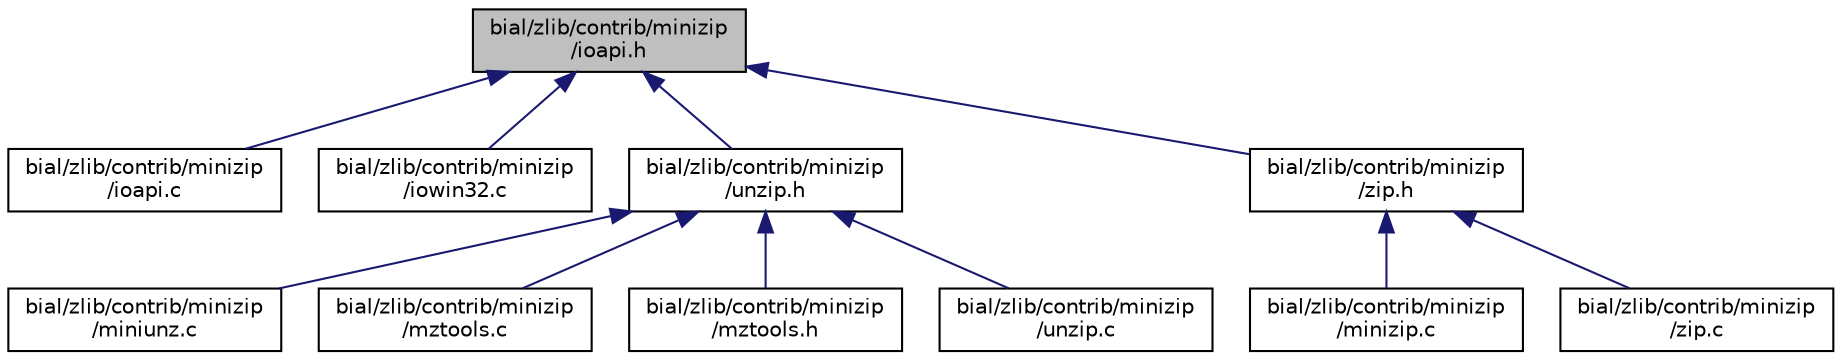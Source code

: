 digraph "bial/zlib/contrib/minizip/ioapi.h"
{
  edge [fontname="Helvetica",fontsize="10",labelfontname="Helvetica",labelfontsize="10"];
  node [fontname="Helvetica",fontsize="10",shape=record];
  Node1 [label="bial/zlib/contrib/minizip\l/ioapi.h",height=0.2,width=0.4,color="black", fillcolor="grey75", style="filled", fontcolor="black"];
  Node1 -> Node2 [dir="back",color="midnightblue",fontsize="10",style="solid",fontname="Helvetica"];
  Node2 [label="bial/zlib/contrib/minizip\l/ioapi.c",height=0.2,width=0.4,color="black", fillcolor="white", style="filled",URL="$ioapi_8c.html"];
  Node1 -> Node3 [dir="back",color="midnightblue",fontsize="10",style="solid",fontname="Helvetica"];
  Node3 [label="bial/zlib/contrib/minizip\l/iowin32.c",height=0.2,width=0.4,color="black", fillcolor="white", style="filled",URL="$iowin32_8c.html"];
  Node1 -> Node4 [dir="back",color="midnightblue",fontsize="10",style="solid",fontname="Helvetica"];
  Node4 [label="bial/zlib/contrib/minizip\l/unzip.h",height=0.2,width=0.4,color="black", fillcolor="white", style="filled",URL="$unzip_8h.html"];
  Node4 -> Node5 [dir="back",color="midnightblue",fontsize="10",style="solid",fontname="Helvetica"];
  Node5 [label="bial/zlib/contrib/minizip\l/miniunz.c",height=0.2,width=0.4,color="black", fillcolor="white", style="filled",URL="$miniunz_8c.html"];
  Node4 -> Node6 [dir="back",color="midnightblue",fontsize="10",style="solid",fontname="Helvetica"];
  Node6 [label="bial/zlib/contrib/minizip\l/mztools.c",height=0.2,width=0.4,color="black", fillcolor="white", style="filled",URL="$mztools_8c.html"];
  Node4 -> Node7 [dir="back",color="midnightblue",fontsize="10",style="solid",fontname="Helvetica"];
  Node7 [label="bial/zlib/contrib/minizip\l/mztools.h",height=0.2,width=0.4,color="black", fillcolor="white", style="filled",URL="$mztools_8h.html"];
  Node4 -> Node8 [dir="back",color="midnightblue",fontsize="10",style="solid",fontname="Helvetica"];
  Node8 [label="bial/zlib/contrib/minizip\l/unzip.c",height=0.2,width=0.4,color="black", fillcolor="white", style="filled",URL="$unzip_8c.html"];
  Node1 -> Node9 [dir="back",color="midnightblue",fontsize="10",style="solid",fontname="Helvetica"];
  Node9 [label="bial/zlib/contrib/minizip\l/zip.h",height=0.2,width=0.4,color="black", fillcolor="white", style="filled",URL="$zip_8h.html"];
  Node9 -> Node10 [dir="back",color="midnightblue",fontsize="10",style="solid",fontname="Helvetica"];
  Node10 [label="bial/zlib/contrib/minizip\l/minizip.c",height=0.2,width=0.4,color="black", fillcolor="white", style="filled",URL="$minizip_8c.html"];
  Node9 -> Node11 [dir="back",color="midnightblue",fontsize="10",style="solid",fontname="Helvetica"];
  Node11 [label="bial/zlib/contrib/minizip\l/zip.c",height=0.2,width=0.4,color="black", fillcolor="white", style="filled",URL="$zip_8c.html"];
}
